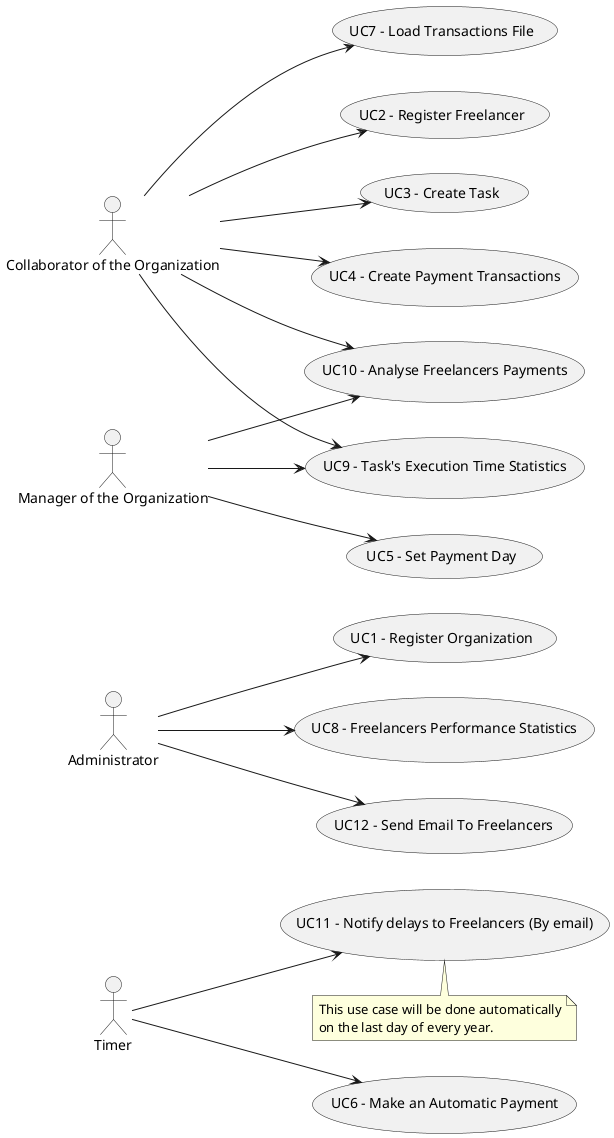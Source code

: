 @startuml

usecase UC1 as "UC1 - Register Organization"
usecase UC2 as "UC2 - Register Freelancer"
usecase UC3 as "UC3 - Create Task"
usecase UC4 as "UC4 - Create Payment Transactions"
usecase UC5 as "UC5 - Set Payment Day"
usecase UC6 as "UC6 - Make an Automatic Payment"
usecase UC7 as "UC7 - Load Transactions File"
usecase UC8 as "UC8 - Freelancers Performance Statistics"
usecase UC9 as "UC9 - Task's Execution Time Statistics"
usecase UC10 as "UC10 - Analyse Freelancers Payments"
usecase UC11 as "UC11 - Notify delays to Freelancers (By email)"
usecase UC12 as "UC12 - Send Email To Freelancers"

actor "Administrator" as ADM
actor "Manager of the Organization" as MO
actor "Collaborator of the Organization" as CO
actor "Timer" as TM

note right of UC11
This use case will be done automatically
on the last day of every year.
end note

left to right direction
ADM -->(UC1)
ADM -->(UC8)
ADM -->(UC12)

MO -->(UC5)
MO -->(UC9)
MO -->(UC10)

CO -->(UC2)
CO -->(UC3)
CO -->(UC4)
CO -->(UC7)
CO -->(UC9)
CO -->(UC10)

TM -->(UC6)
TM -->(UC11)

@enduml
